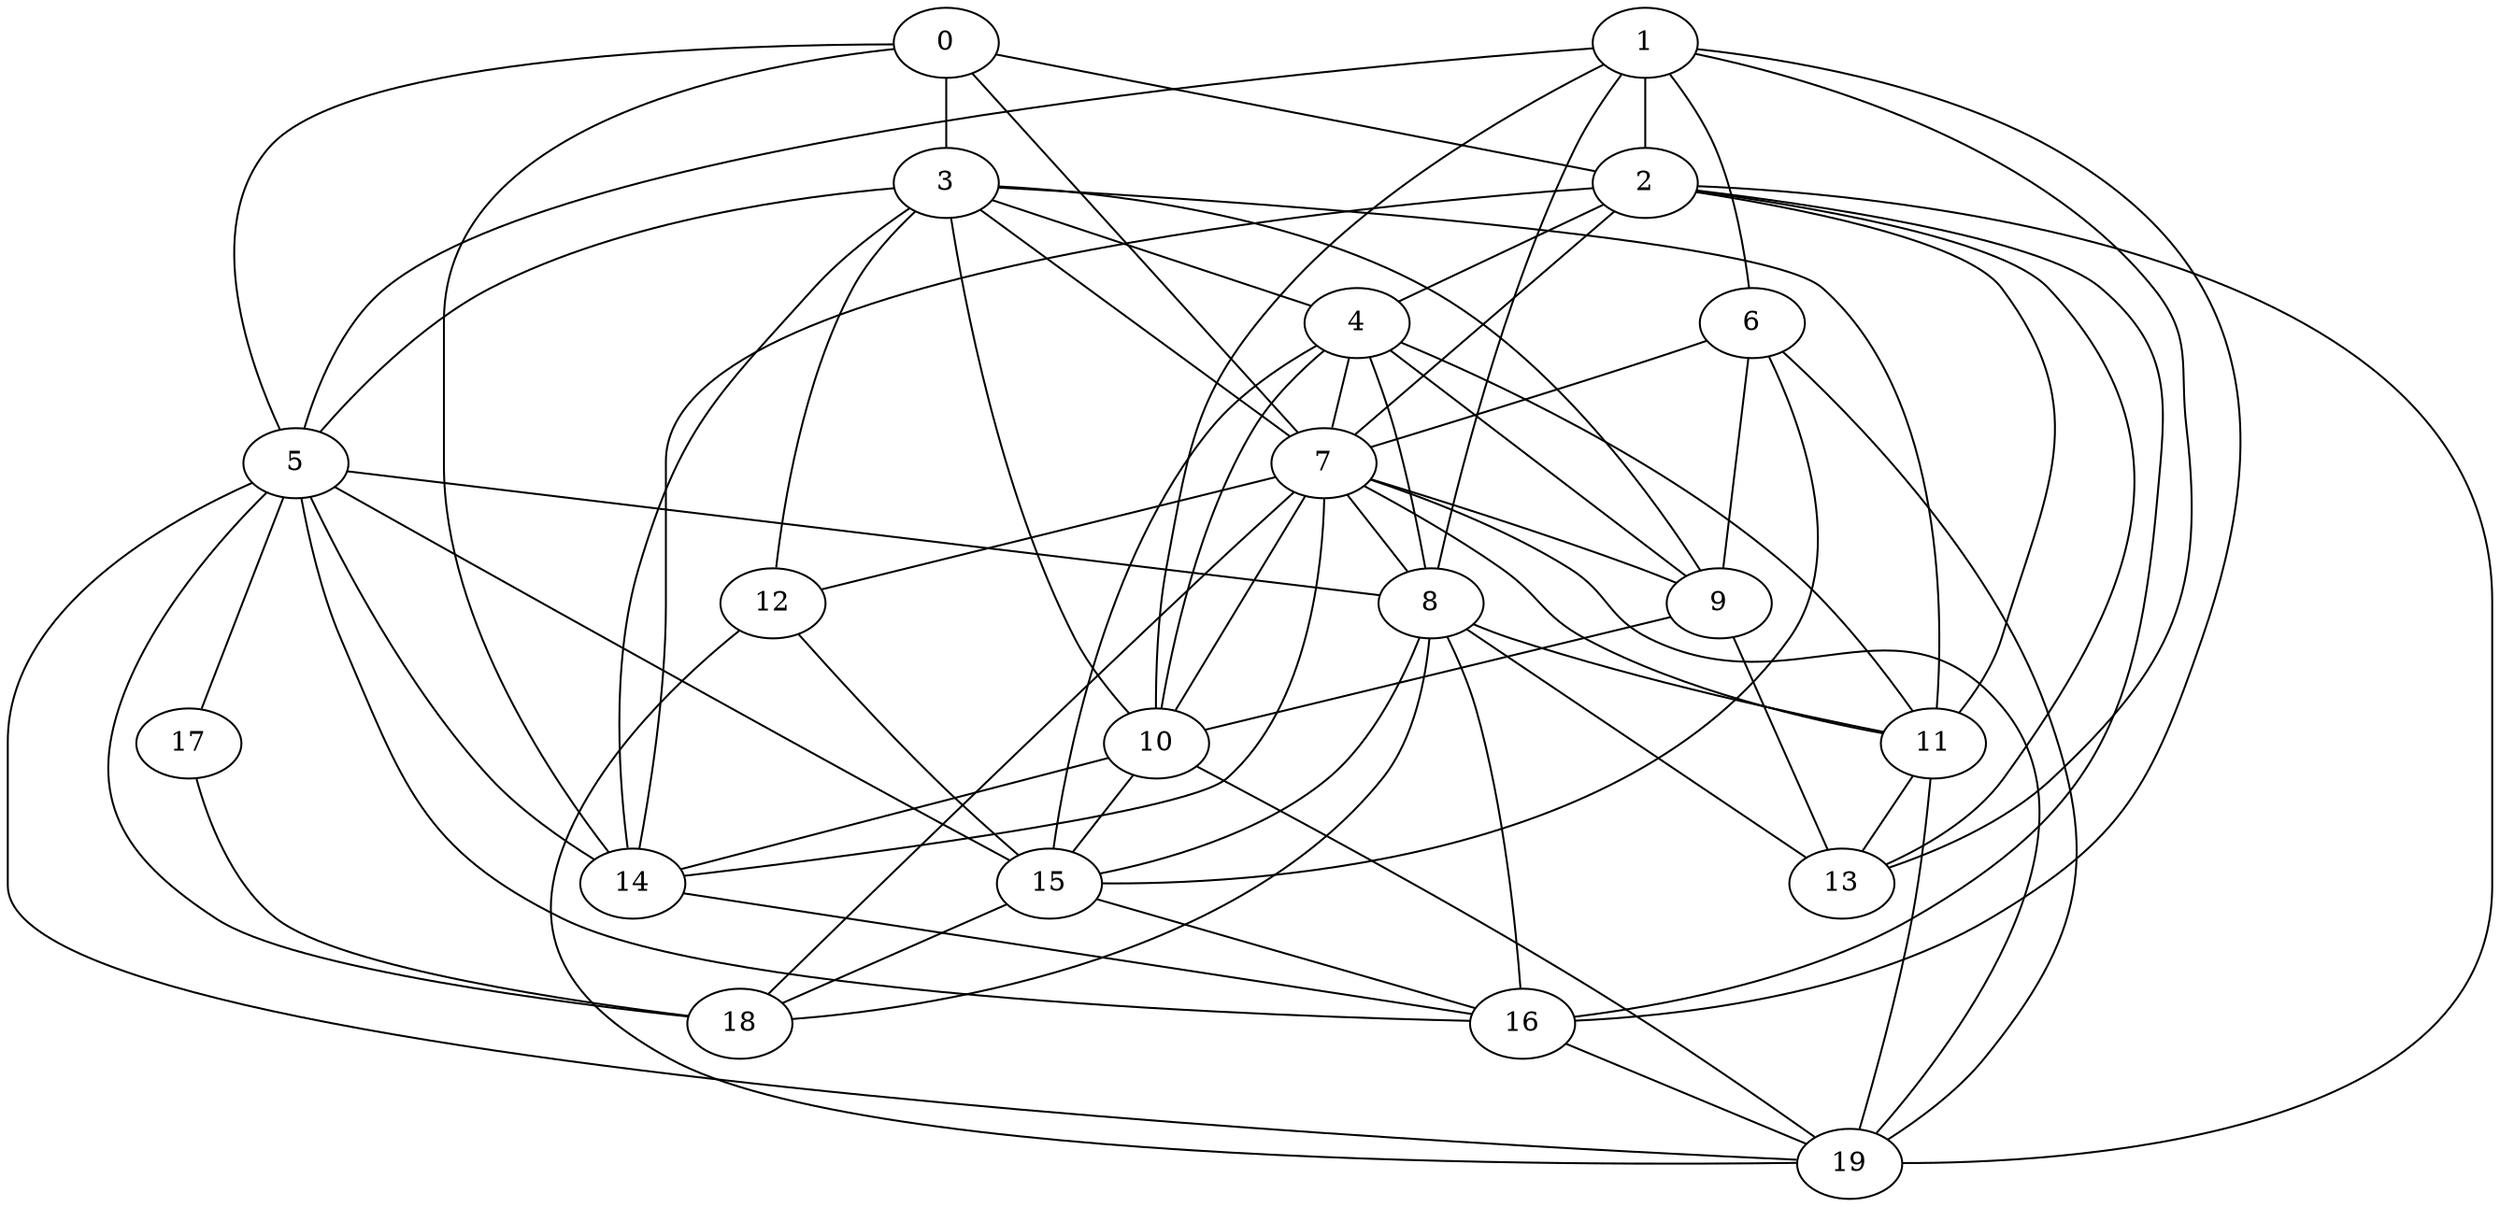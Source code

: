 strict graph "" {
	0	[w=-4];
	2	[w=-16];
	0 -- 2	[w=2];
	3	[w=10];
	0 -- 3	[w=13];
	5	[w=-11];
	0 -- 5	[w=9];
	7	[w=-4];
	0 -- 7	[w=-7];
	14	[w=8];
	0 -- 14	[w=3];
	1	[w=4];
	1 -- 2	[w=-8];
	1 -- 5	[w=-4];
	6	[w=-10];
	1 -- 6	[w=13];
	8	[w=7];
	1 -- 8	[w=7];
	10	[w=-14];
	1 -- 10	[w=3];
	13	[w=14];
	1 -- 13	[w=-15];
	16	[w=9];
	1 -- 16	[w=-3];
	4	[w=10];
	2 -- 4	[w=-5];
	2 -- 7	[w=14];
	11	[w=10];
	2 -- 11	[w=6];
	2 -- 13	[w=-9];
	2 -- 14	[w=4];
	2 -- 16	[w=-7];
	19	[w=-14];
	2 -- 19	[w=12];
	3 -- 4	[w=10];
	3 -- 5	[w=3];
	3 -- 7	[w=14];
	9	[w=-16];
	3 -- 9	[w=13];
	3 -- 10	[w=9];
	3 -- 11	[w=15];
	12	[w=-10];
	3 -- 12	[w=-12];
	3 -- 14	[w=-13];
	4 -- 7	[w=-4];
	4 -- 8	[w=-11];
	4 -- 9	[w=-2];
	4 -- 10	[w=-8];
	4 -- 11	[w=-5];
	15	[w=-14];
	4 -- 15	[w=-2];
	5 -- 8	[w=8];
	5 -- 14	[w=-12];
	5 -- 15	[w=-4];
	5 -- 16	[w=-10];
	17	[w=10];
	5 -- 17	[w=11];
	18	[w=-4];
	5 -- 18	[w=-13];
	5 -- 19	[w=-12];
	6 -- 7	[w=-8];
	6 -- 9	[w=-7];
	6 -- 15	[w=-8];
	6 -- 19	[w=13];
	7 -- 8	[w=6];
	7 -- 9	[w=2];
	7 -- 10	[w=-8];
	7 -- 11	[w=10];
	7 -- 12	[w=12];
	7 -- 14	[w=13];
	7 -- 18	[w=13];
	7 -- 19	[w=-5];
	8 -- 11	[w=14];
	8 -- 13	[w=-10];
	8 -- 15	[w=-13];
	8 -- 16	[w=15];
	8 -- 18	[w=12];
	9 -- 10	[w=-8];
	9 -- 13	[w=10];
	10 -- 14	[w=3];
	10 -- 15	[w=16];
	10 -- 19	[w=-8];
	11 -- 13	[w=4];
	11 -- 19	[w=-14];
	12 -- 15	[w=-12];
	12 -- 19	[w=-11];
	14 -- 16	[w=3];
	15 -- 16	[w=14];
	15 -- 18	[w=-9];
	16 -- 19	[w=15];
	17 -- 18	[w=15];
}
